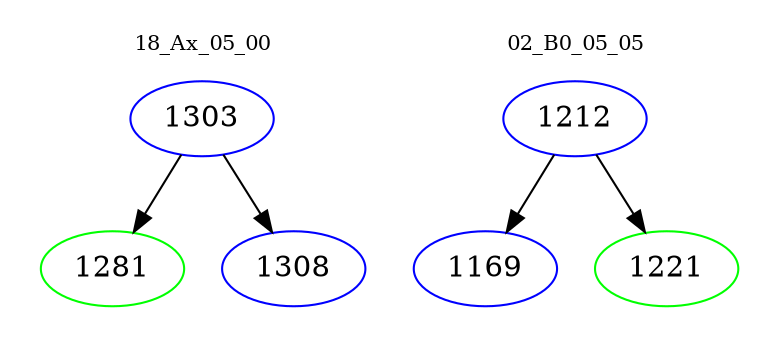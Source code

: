 digraph{
subgraph cluster_0 {
color = white
label = "18_Ax_05_00";
fontsize=10;
T0_1303 [label="1303", color="blue"]
T0_1303 -> T0_1281 [color="black"]
T0_1281 [label="1281", color="green"]
T0_1303 -> T0_1308 [color="black"]
T0_1308 [label="1308", color="blue"]
}
subgraph cluster_1 {
color = white
label = "02_B0_05_05";
fontsize=10;
T1_1212 [label="1212", color="blue"]
T1_1212 -> T1_1169 [color="black"]
T1_1169 [label="1169", color="blue"]
T1_1212 -> T1_1221 [color="black"]
T1_1221 [label="1221", color="green"]
}
}
